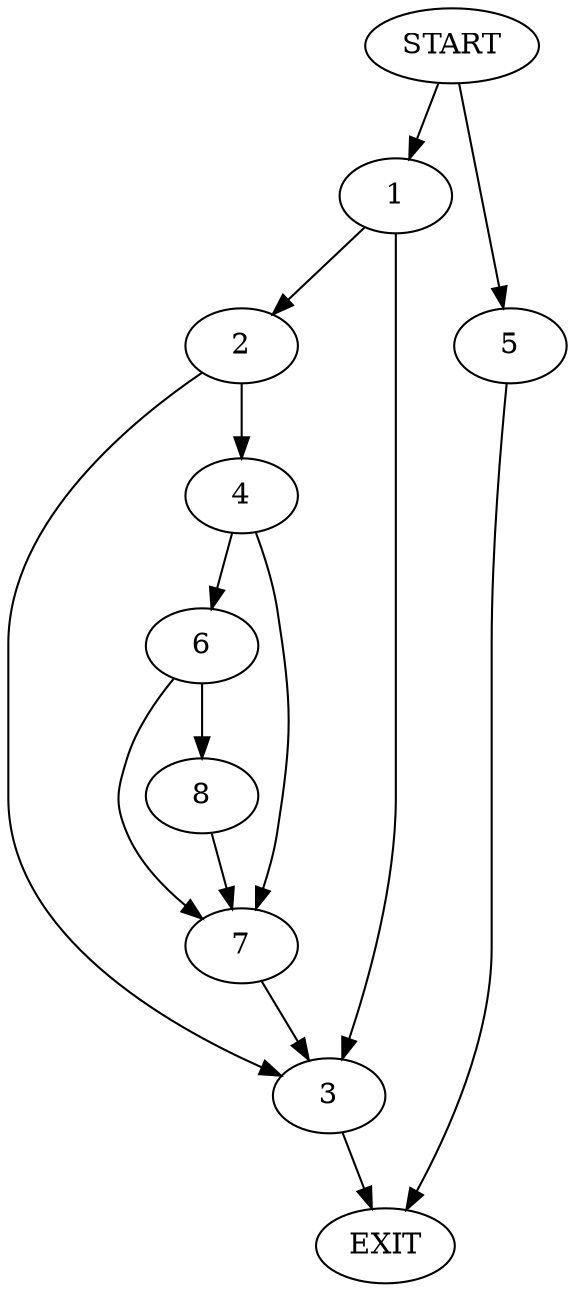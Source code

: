 digraph {
0 [label="START"]
9 [label="EXIT"]
0 -> 1
1 -> 2
1 -> 3
2 -> 4
2 -> 3
3 -> 9
0 -> 5
5 -> 9
4 -> 6
4 -> 7
7 -> 3
6 -> 7
6 -> 8
8 -> 7
}
